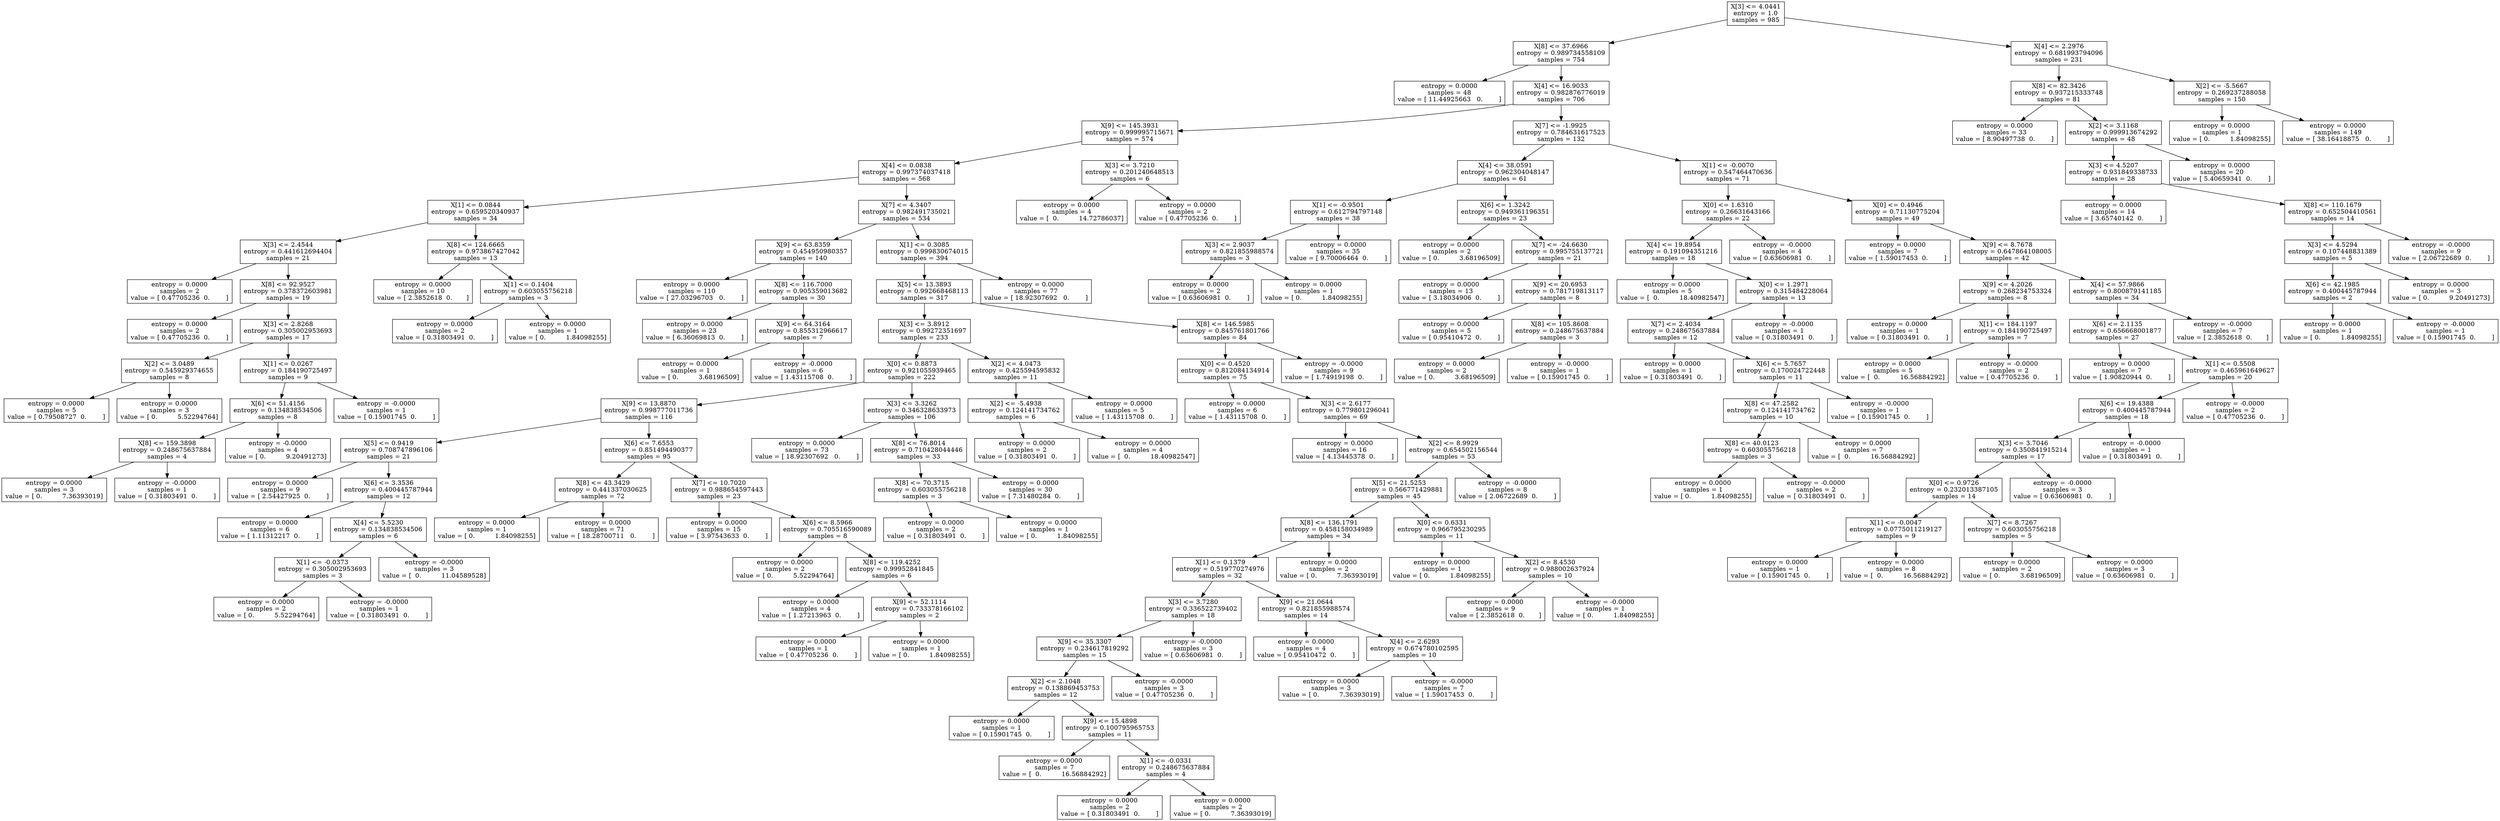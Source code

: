 digraph Tree {
0 [label="X[3] <= 4.0441\nentropy = 1.0\nsamples = 985", shape="box"] ;
1 [label="X[8] <= 37.6966\nentropy = 0.989734558109\nsamples = 754", shape="box"] ;
0 -> 1 ;
2 [label="entropy = 0.0000\nsamples = 48\nvalue = [ 11.44925663   0.        ]", shape="box"] ;
1 -> 2 ;
3 [label="X[4] <= 16.9033\nentropy = 0.982876776019\nsamples = 706", shape="box"] ;
1 -> 3 ;
4 [label="X[9] <= 145.3931\nentropy = 0.999995715671\nsamples = 574", shape="box"] ;
3 -> 4 ;
5 [label="X[4] <= 0.0838\nentropy = 0.997374037418\nsamples = 568", shape="box"] ;
4 -> 5 ;
6 [label="X[1] <= 0.0844\nentropy = 0.659520340937\nsamples = 34", shape="box"] ;
5 -> 6 ;
7 [label="X[3] <= 2.4544\nentropy = 0.441612694404\nsamples = 21", shape="box"] ;
6 -> 7 ;
8 [label="entropy = 0.0000\nsamples = 2\nvalue = [ 0.47705236  0.        ]", shape="box"] ;
7 -> 8 ;
9 [label="X[8] <= 92.9527\nentropy = 0.378372603981\nsamples = 19", shape="box"] ;
7 -> 9 ;
10 [label="entropy = 0.0000\nsamples = 2\nvalue = [ 0.47705236  0.        ]", shape="box"] ;
9 -> 10 ;
11 [label="X[3] <= 2.8268\nentropy = 0.305002953693\nsamples = 17", shape="box"] ;
9 -> 11 ;
12 [label="X[2] <= 3.0489\nentropy = 0.545929374655\nsamples = 8", shape="box"] ;
11 -> 12 ;
13 [label="entropy = 0.0000\nsamples = 5\nvalue = [ 0.79508727  0.        ]", shape="box"] ;
12 -> 13 ;
14 [label="entropy = 0.0000\nsamples = 3\nvalue = [ 0.          5.52294764]", shape="box"] ;
12 -> 14 ;
15 [label="X[1] <= 0.0267\nentropy = 0.184190725497\nsamples = 9", shape="box"] ;
11 -> 15 ;
16 [label="X[6] <= 51.4156\nentropy = 0.134838534506\nsamples = 8", shape="box"] ;
15 -> 16 ;
17 [label="X[8] <= 159.3898\nentropy = 0.248675637884\nsamples = 4", shape="box"] ;
16 -> 17 ;
18 [label="entropy = 0.0000\nsamples = 3\nvalue = [ 0.          7.36393019]", shape="box"] ;
17 -> 18 ;
19 [label="entropy = -0.0000\nsamples = 1\nvalue = [ 0.31803491  0.        ]", shape="box"] ;
17 -> 19 ;
20 [label="entropy = -0.0000\nsamples = 4\nvalue = [ 0.          9.20491273]", shape="box"] ;
16 -> 20 ;
21 [label="entropy = -0.0000\nsamples = 1\nvalue = [ 0.15901745  0.        ]", shape="box"] ;
15 -> 21 ;
22 [label="X[8] <= 124.6665\nentropy = 0.973867427042\nsamples = 13", shape="box"] ;
6 -> 22 ;
23 [label="entropy = 0.0000\nsamples = 10\nvalue = [ 2.3852618  0.       ]", shape="box"] ;
22 -> 23 ;
24 [label="X[1] <= 0.1404\nentropy = 0.603055756218\nsamples = 3", shape="box"] ;
22 -> 24 ;
25 [label="entropy = 0.0000\nsamples = 2\nvalue = [ 0.31803491  0.        ]", shape="box"] ;
24 -> 25 ;
26 [label="entropy = 0.0000\nsamples = 1\nvalue = [ 0.          1.84098255]", shape="box"] ;
24 -> 26 ;
27 [label="X[7] <= 4.3407\nentropy = 0.982491735021\nsamples = 534", shape="box"] ;
5 -> 27 ;
28 [label="X[9] <= 63.8359\nentropy = 0.454950980357\nsamples = 140", shape="box"] ;
27 -> 28 ;
29 [label="entropy = 0.0000\nsamples = 110\nvalue = [ 27.03296703   0.        ]", shape="box"] ;
28 -> 29 ;
30 [label="X[8] <= 116.7000\nentropy = 0.905359013682\nsamples = 30", shape="box"] ;
28 -> 30 ;
31 [label="entropy = 0.0000\nsamples = 23\nvalue = [ 6.36069813  0.        ]", shape="box"] ;
30 -> 31 ;
32 [label="X[9] <= 64.3164\nentropy = 0.855312966617\nsamples = 7", shape="box"] ;
30 -> 32 ;
33 [label="entropy = 0.0000\nsamples = 1\nvalue = [ 0.          3.68196509]", shape="box"] ;
32 -> 33 ;
34 [label="entropy = -0.0000\nsamples = 6\nvalue = [ 1.43115708  0.        ]", shape="box"] ;
32 -> 34 ;
35 [label="X[1] <= 0.3085\nentropy = 0.999830674015\nsamples = 394", shape="box"] ;
27 -> 35 ;
36 [label="X[5] <= 13.3893\nentropy = 0.992668468113\nsamples = 317", shape="box"] ;
35 -> 36 ;
37 [label="X[3] <= 3.8912\nentropy = 0.99272351697\nsamples = 233", shape="box"] ;
36 -> 37 ;
38 [label="X[0] <= 0.8873\nentropy = 0.921055939465\nsamples = 222", shape="box"] ;
37 -> 38 ;
39 [label="X[9] <= 13.8870\nentropy = 0.998777011736\nsamples = 116", shape="box"] ;
38 -> 39 ;
40 [label="X[5] <= 0.9419\nentropy = 0.708747896106\nsamples = 21", shape="box"] ;
39 -> 40 ;
41 [label="entropy = 0.0000\nsamples = 9\nvalue = [ 2.54427925  0.        ]", shape="box"] ;
40 -> 41 ;
42 [label="X[6] <= 3.3536\nentropy = 0.400445787944\nsamples = 12", shape="box"] ;
40 -> 42 ;
43 [label="entropy = 0.0000\nsamples = 6\nvalue = [ 1.11312217  0.        ]", shape="box"] ;
42 -> 43 ;
44 [label="X[4] <= 5.5230\nentropy = 0.134838534506\nsamples = 6", shape="box"] ;
42 -> 44 ;
45 [label="X[1] <= -0.0373\nentropy = 0.305002953693\nsamples = 3", shape="box"] ;
44 -> 45 ;
46 [label="entropy = 0.0000\nsamples = 2\nvalue = [ 0.          5.52294764]", shape="box"] ;
45 -> 46 ;
47 [label="entropy = -0.0000\nsamples = 1\nvalue = [ 0.31803491  0.        ]", shape="box"] ;
45 -> 47 ;
48 [label="entropy = -0.0000\nsamples = 3\nvalue = [  0.          11.04589528]", shape="box"] ;
44 -> 48 ;
49 [label="X[6] <= 7.6553\nentropy = 0.851494490377\nsamples = 95", shape="box"] ;
39 -> 49 ;
50 [label="X[8] <= 43.3429\nentropy = 0.441337030625\nsamples = 72", shape="box"] ;
49 -> 50 ;
51 [label="entropy = 0.0000\nsamples = 1\nvalue = [ 0.          1.84098255]", shape="box"] ;
50 -> 51 ;
52 [label="entropy = 0.0000\nsamples = 71\nvalue = [ 18.28700711   0.        ]", shape="box"] ;
50 -> 52 ;
53 [label="X[7] <= 10.7020\nentropy = 0.988654597443\nsamples = 23", shape="box"] ;
49 -> 53 ;
54 [label="entropy = 0.0000\nsamples = 15\nvalue = [ 3.97543633  0.        ]", shape="box"] ;
53 -> 54 ;
55 [label="X[6] <= 8.5966\nentropy = 0.705516590089\nsamples = 8", shape="box"] ;
53 -> 55 ;
56 [label="entropy = 0.0000\nsamples = 2\nvalue = [ 0.          5.52294764]", shape="box"] ;
55 -> 56 ;
57 [label="X[8] <= 119.4252\nentropy = 0.99952841845\nsamples = 6", shape="box"] ;
55 -> 57 ;
58 [label="entropy = 0.0000\nsamples = 4\nvalue = [ 1.27213963  0.        ]", shape="box"] ;
57 -> 58 ;
59 [label="X[9] <= 52.1114\nentropy = 0.733378166102\nsamples = 2", shape="box"] ;
57 -> 59 ;
60 [label="entropy = 0.0000\nsamples = 1\nvalue = [ 0.47705236  0.        ]", shape="box"] ;
59 -> 60 ;
61 [label="entropy = 0.0000\nsamples = 1\nvalue = [ 0.          1.84098255]", shape="box"] ;
59 -> 61 ;
62 [label="X[3] <= 3.3262\nentropy = 0.346328633973\nsamples = 106", shape="box"] ;
38 -> 62 ;
63 [label="entropy = 0.0000\nsamples = 73\nvalue = [ 18.92307692   0.        ]", shape="box"] ;
62 -> 63 ;
64 [label="X[8] <= 76.8014\nentropy = 0.710428044446\nsamples = 33", shape="box"] ;
62 -> 64 ;
65 [label="X[8] <= 70.3715\nentropy = 0.603055756218\nsamples = 3", shape="box"] ;
64 -> 65 ;
66 [label="entropy = 0.0000\nsamples = 2\nvalue = [ 0.31803491  0.        ]", shape="box"] ;
65 -> 66 ;
67 [label="entropy = 0.0000\nsamples = 1\nvalue = [ 0.          1.84098255]", shape="box"] ;
65 -> 67 ;
68 [label="entropy = 0.0000\nsamples = 30\nvalue = [ 7.31480284  0.        ]", shape="box"] ;
64 -> 68 ;
69 [label="X[2] <= 4.0473\nentropy = 0.425594595832\nsamples = 11", shape="box"] ;
37 -> 69 ;
70 [label="X[2] <= -5.4938\nentropy = 0.124141734762\nsamples = 6", shape="box"] ;
69 -> 70 ;
71 [label="entropy = 0.0000\nsamples = 2\nvalue = [ 0.31803491  0.        ]", shape="box"] ;
70 -> 71 ;
72 [label="entropy = 0.0000\nsamples = 4\nvalue = [  0.          18.40982547]", shape="box"] ;
70 -> 72 ;
73 [label="entropy = 0.0000\nsamples = 5\nvalue = [ 1.43115708  0.        ]", shape="box"] ;
69 -> 73 ;
74 [label="X[8] <= 146.5985\nentropy = 0.845761801766\nsamples = 84", shape="box"] ;
36 -> 74 ;
75 [label="X[0] <= 0.4520\nentropy = 0.812084134914\nsamples = 75", shape="box"] ;
74 -> 75 ;
76 [label="entropy = 0.0000\nsamples = 6\nvalue = [ 1.43115708  0.        ]", shape="box"] ;
75 -> 76 ;
77 [label="X[3] <= 2.6177\nentropy = 0.779801296041\nsamples = 69", shape="box"] ;
75 -> 77 ;
78 [label="entropy = 0.0000\nsamples = 16\nvalue = [ 4.13445378  0.        ]", shape="box"] ;
77 -> 78 ;
79 [label="X[2] <= 8.9929\nentropy = 0.654502156544\nsamples = 53", shape="box"] ;
77 -> 79 ;
80 [label="X[5] <= 21.5253\nentropy = 0.566771429881\nsamples = 45", shape="box"] ;
79 -> 80 ;
81 [label="X[8] <= 136.1791\nentropy = 0.458158034989\nsamples = 34", shape="box"] ;
80 -> 81 ;
82 [label="X[1] <= 0.1379\nentropy = 0.519770274976\nsamples = 32", shape="box"] ;
81 -> 82 ;
83 [label="X[3] <= 3.7280\nentropy = 0.336522739402\nsamples = 18", shape="box"] ;
82 -> 83 ;
84 [label="X[9] <= 35.3307\nentropy = 0.234617819292\nsamples = 15", shape="box"] ;
83 -> 84 ;
85 [label="X[2] <= 2.1048\nentropy = 0.138869453753\nsamples = 12", shape="box"] ;
84 -> 85 ;
86 [label="entropy = 0.0000\nsamples = 1\nvalue = [ 0.15901745  0.        ]", shape="box"] ;
85 -> 86 ;
87 [label="X[9] <= 15.4898\nentropy = 0.100795965753\nsamples = 11", shape="box"] ;
85 -> 87 ;
88 [label="entropy = 0.0000\nsamples = 7\nvalue = [  0.          16.56884292]", shape="box"] ;
87 -> 88 ;
89 [label="X[1] <= -0.0331\nentropy = 0.248675637884\nsamples = 4", shape="box"] ;
87 -> 89 ;
90 [label="entropy = 0.0000\nsamples = 2\nvalue = [ 0.31803491  0.        ]", shape="box"] ;
89 -> 90 ;
91 [label="entropy = 0.0000\nsamples = 2\nvalue = [ 0.          7.36393019]", shape="box"] ;
89 -> 91 ;
92 [label="entropy = -0.0000\nsamples = 3\nvalue = [ 0.47705236  0.        ]", shape="box"] ;
84 -> 92 ;
93 [label="entropy = -0.0000\nsamples = 3\nvalue = [ 0.63606981  0.        ]", shape="box"] ;
83 -> 93 ;
94 [label="X[9] <= 21.0644\nentropy = 0.821855988574\nsamples = 14", shape="box"] ;
82 -> 94 ;
95 [label="entropy = 0.0000\nsamples = 4\nvalue = [ 0.95410472  0.        ]", shape="box"] ;
94 -> 95 ;
96 [label="X[4] <= 2.6293\nentropy = 0.674780102595\nsamples = 10", shape="box"] ;
94 -> 96 ;
97 [label="entropy = 0.0000\nsamples = 3\nvalue = [ 0.          7.36393019]", shape="box"] ;
96 -> 97 ;
98 [label="entropy = -0.0000\nsamples = 7\nvalue = [ 1.59017453  0.        ]", shape="box"] ;
96 -> 98 ;
99 [label="entropy = 0.0000\nsamples = 2\nvalue = [ 0.          7.36393019]", shape="box"] ;
81 -> 99 ;
100 [label="X[0] <= 0.6331\nentropy = 0.966795230295\nsamples = 11", shape="box"] ;
80 -> 100 ;
101 [label="entropy = 0.0000\nsamples = 1\nvalue = [ 0.          1.84098255]", shape="box"] ;
100 -> 101 ;
102 [label="X[2] <= 8.4530\nentropy = 0.988002637924\nsamples = 10", shape="box"] ;
100 -> 102 ;
103 [label="entropy = 0.0000\nsamples = 9\nvalue = [ 2.3852618  0.       ]", shape="box"] ;
102 -> 103 ;
104 [label="entropy = -0.0000\nsamples = 1\nvalue = [ 0.          1.84098255]", shape="box"] ;
102 -> 104 ;
105 [label="entropy = -0.0000\nsamples = 8\nvalue = [ 2.06722689  0.        ]", shape="box"] ;
79 -> 105 ;
106 [label="entropy = -0.0000\nsamples = 9\nvalue = [ 1.74919198  0.        ]", shape="box"] ;
74 -> 106 ;
107 [label="entropy = 0.0000\nsamples = 77\nvalue = [ 18.92307692   0.        ]", shape="box"] ;
35 -> 107 ;
108 [label="X[3] <= 3.7210\nentropy = 0.201240648513\nsamples = 6", shape="box"] ;
4 -> 108 ;
109 [label="entropy = 0.0000\nsamples = 4\nvalue = [  0.          14.72786037]", shape="box"] ;
108 -> 109 ;
110 [label="entropy = 0.0000\nsamples = 2\nvalue = [ 0.47705236  0.        ]", shape="box"] ;
108 -> 110 ;
111 [label="X[7] <= -1.9925\nentropy = 0.784631617523\nsamples = 132", shape="box"] ;
3 -> 111 ;
112 [label="X[4] <= 38.0591\nentropy = 0.962304048147\nsamples = 61", shape="box"] ;
111 -> 112 ;
113 [label="X[1] <= -0.9501\nentropy = 0.612794797148\nsamples = 38", shape="box"] ;
112 -> 113 ;
114 [label="X[3] <= 2.9037\nentropy = 0.821855988574\nsamples = 3", shape="box"] ;
113 -> 114 ;
115 [label="entropy = 0.0000\nsamples = 2\nvalue = [ 0.63606981  0.        ]", shape="box"] ;
114 -> 115 ;
116 [label="entropy = 0.0000\nsamples = 1\nvalue = [ 0.          1.84098255]", shape="box"] ;
114 -> 116 ;
117 [label="entropy = 0.0000\nsamples = 35\nvalue = [ 9.70006464  0.        ]", shape="box"] ;
113 -> 117 ;
118 [label="X[6] <= 1.3242\nentropy = 0.949361196351\nsamples = 23", shape="box"] ;
112 -> 118 ;
119 [label="entropy = 0.0000\nsamples = 2\nvalue = [ 0.          3.68196509]", shape="box"] ;
118 -> 119 ;
120 [label="X[7] <= -24.6630\nentropy = 0.995755137721\nsamples = 21", shape="box"] ;
118 -> 120 ;
121 [label="entropy = 0.0000\nsamples = 13\nvalue = [ 3.18034906  0.        ]", shape="box"] ;
120 -> 121 ;
122 [label="X[9] <= 20.6953\nentropy = 0.781719813117\nsamples = 8", shape="box"] ;
120 -> 122 ;
123 [label="entropy = 0.0000\nsamples = 5\nvalue = [ 0.95410472  0.        ]", shape="box"] ;
122 -> 123 ;
124 [label="X[8] <= 105.8608\nentropy = 0.248675637884\nsamples = 3", shape="box"] ;
122 -> 124 ;
125 [label="entropy = 0.0000\nsamples = 2\nvalue = [ 0.          3.68196509]", shape="box"] ;
124 -> 125 ;
126 [label="entropy = -0.0000\nsamples = 1\nvalue = [ 0.15901745  0.        ]", shape="box"] ;
124 -> 126 ;
127 [label="X[1] <= -0.0070\nentropy = 0.547464470636\nsamples = 71", shape="box"] ;
111 -> 127 ;
128 [label="X[0] <= 1.6310\nentropy = 0.26631643166\nsamples = 22", shape="box"] ;
127 -> 128 ;
129 [label="X[4] <= 19.8954\nentropy = 0.191094351216\nsamples = 18", shape="box"] ;
128 -> 129 ;
130 [label="entropy = 0.0000\nsamples = 5\nvalue = [  0.          18.40982547]", shape="box"] ;
129 -> 130 ;
131 [label="X[0] <= 1.2971\nentropy = 0.315484228064\nsamples = 13", shape="box"] ;
129 -> 131 ;
132 [label="X[7] <= 2.4034\nentropy = 0.248675637884\nsamples = 12", shape="box"] ;
131 -> 132 ;
133 [label="entropy = 0.0000\nsamples = 1\nvalue = [ 0.31803491  0.        ]", shape="box"] ;
132 -> 133 ;
134 [label="X[6] <= 5.7657\nentropy = 0.170024722448\nsamples = 11", shape="box"] ;
132 -> 134 ;
135 [label="X[8] <= 47.2582\nentropy = 0.124141734762\nsamples = 10", shape="box"] ;
134 -> 135 ;
136 [label="X[8] <= 40.0123\nentropy = 0.603055756218\nsamples = 3", shape="box"] ;
135 -> 136 ;
137 [label="entropy = 0.0000\nsamples = 1\nvalue = [ 0.          1.84098255]", shape="box"] ;
136 -> 137 ;
138 [label="entropy = -0.0000\nsamples = 2\nvalue = [ 0.31803491  0.        ]", shape="box"] ;
136 -> 138 ;
139 [label="entropy = 0.0000\nsamples = 7\nvalue = [  0.          16.56884292]", shape="box"] ;
135 -> 139 ;
140 [label="entropy = -0.0000\nsamples = 1\nvalue = [ 0.15901745  0.        ]", shape="box"] ;
134 -> 140 ;
141 [label="entropy = -0.0000\nsamples = 1\nvalue = [ 0.31803491  0.        ]", shape="box"] ;
131 -> 141 ;
142 [label="entropy = -0.0000\nsamples = 4\nvalue = [ 0.63606981  0.        ]", shape="box"] ;
128 -> 142 ;
143 [label="X[0] <= 0.4946\nentropy = 0.71130775204\nsamples = 49", shape="box"] ;
127 -> 143 ;
144 [label="entropy = 0.0000\nsamples = 7\nvalue = [ 1.59017453  0.        ]", shape="box"] ;
143 -> 144 ;
145 [label="X[9] <= 8.7678\nentropy = 0.647864108005\nsamples = 42", shape="box"] ;
143 -> 145 ;
146 [label="X[9] <= 4.2026\nentropy = 0.268234753324\nsamples = 8", shape="box"] ;
145 -> 146 ;
147 [label="entropy = 0.0000\nsamples = 1\nvalue = [ 0.31803491  0.        ]", shape="box"] ;
146 -> 147 ;
148 [label="X[1] <= 184.1197\nentropy = 0.184190725497\nsamples = 7", shape="box"] ;
146 -> 148 ;
149 [label="entropy = 0.0000\nsamples = 5\nvalue = [  0.          16.56884292]", shape="box"] ;
148 -> 149 ;
150 [label="entropy = -0.0000\nsamples = 2\nvalue = [ 0.47705236  0.        ]", shape="box"] ;
148 -> 150 ;
151 [label="X[4] <= 57.9866\nentropy = 0.800879141185\nsamples = 34", shape="box"] ;
145 -> 151 ;
152 [label="X[6] <= 2.1135\nentropy = 0.656668001877\nsamples = 27", shape="box"] ;
151 -> 152 ;
153 [label="entropy = 0.0000\nsamples = 7\nvalue = [ 1.90820944  0.        ]", shape="box"] ;
152 -> 153 ;
154 [label="X[1] <= 0.5508\nentropy = 0.465961649627\nsamples = 20", shape="box"] ;
152 -> 154 ;
155 [label="X[6] <= 19.4388\nentropy = 0.400445787944\nsamples = 18", shape="box"] ;
154 -> 155 ;
156 [label="X[3] <= 3.7046\nentropy = 0.350841915214\nsamples = 17", shape="box"] ;
155 -> 156 ;
157 [label="X[0] <= 0.9726\nentropy = 0.232013387105\nsamples = 14", shape="box"] ;
156 -> 157 ;
158 [label="X[1] <= -0.0047\nentropy = 0.0775011219127\nsamples = 9", shape="box"] ;
157 -> 158 ;
159 [label="entropy = 0.0000\nsamples = 1\nvalue = [ 0.15901745  0.        ]", shape="box"] ;
158 -> 159 ;
160 [label="entropy = 0.0000\nsamples = 8\nvalue = [  0.          16.56884292]", shape="box"] ;
158 -> 160 ;
161 [label="X[7] <= 8.7267\nentropy = 0.603055756218\nsamples = 5", shape="box"] ;
157 -> 161 ;
162 [label="entropy = 0.0000\nsamples = 2\nvalue = [ 0.          3.68196509]", shape="box"] ;
161 -> 162 ;
163 [label="entropy = 0.0000\nsamples = 3\nvalue = [ 0.63606981  0.        ]", shape="box"] ;
161 -> 163 ;
164 [label="entropy = -0.0000\nsamples = 3\nvalue = [ 0.63606981  0.        ]", shape="box"] ;
156 -> 164 ;
165 [label="entropy = -0.0000\nsamples = 1\nvalue = [ 0.31803491  0.        ]", shape="box"] ;
155 -> 165 ;
166 [label="entropy = -0.0000\nsamples = 2\nvalue = [ 0.47705236  0.        ]", shape="box"] ;
154 -> 166 ;
167 [label="entropy = -0.0000\nsamples = 7\nvalue = [ 2.3852618  0.       ]", shape="box"] ;
151 -> 167 ;
168 [label="X[4] <= 2.2976\nentropy = 0.681993794096\nsamples = 231", shape="box"] ;
0 -> 168 ;
169 [label="X[8] <= 82.3426\nentropy = 0.937215333748\nsamples = 81", shape="box"] ;
168 -> 169 ;
170 [label="entropy = 0.0000\nsamples = 33\nvalue = [ 8.90497738  0.        ]", shape="box"] ;
169 -> 170 ;
171 [label="X[2] <= 3.1168\nentropy = 0.999913674292\nsamples = 48", shape="box"] ;
169 -> 171 ;
172 [label="X[3] <= 4.5207\nentropy = 0.931849338733\nsamples = 28", shape="box"] ;
171 -> 172 ;
173 [label="entropy = 0.0000\nsamples = 14\nvalue = [ 3.65740142  0.        ]", shape="box"] ;
172 -> 173 ;
174 [label="X[8] <= 110.1679\nentropy = 0.652504410561\nsamples = 14", shape="box"] ;
172 -> 174 ;
175 [label="X[3] <= 4.5294\nentropy = 0.107448831389\nsamples = 5", shape="box"] ;
174 -> 175 ;
176 [label="X[6] <= 42.1985\nentropy = 0.400445787944\nsamples = 2", shape="box"] ;
175 -> 176 ;
177 [label="entropy = 0.0000\nsamples = 1\nvalue = [ 0.          1.84098255]", shape="box"] ;
176 -> 177 ;
178 [label="entropy = -0.0000\nsamples = 1\nvalue = [ 0.15901745  0.        ]", shape="box"] ;
176 -> 178 ;
179 [label="entropy = 0.0000\nsamples = 3\nvalue = [ 0.          9.20491273]", shape="box"] ;
175 -> 179 ;
180 [label="entropy = -0.0000\nsamples = 9\nvalue = [ 2.06722689  0.        ]", shape="box"] ;
174 -> 180 ;
181 [label="entropy = 0.0000\nsamples = 20\nvalue = [ 5.40659341  0.        ]", shape="box"] ;
171 -> 181 ;
182 [label="X[2] <= -5.5667\nentropy = 0.269237288058\nsamples = 150", shape="box"] ;
168 -> 182 ;
183 [label="entropy = 0.0000\nsamples = 1\nvalue = [ 0.          1.84098255]", shape="box"] ;
182 -> 183 ;
184 [label="entropy = 0.0000\nsamples = 149\nvalue = [ 38.16418875   0.        ]", shape="box"] ;
182 -> 184 ;
}